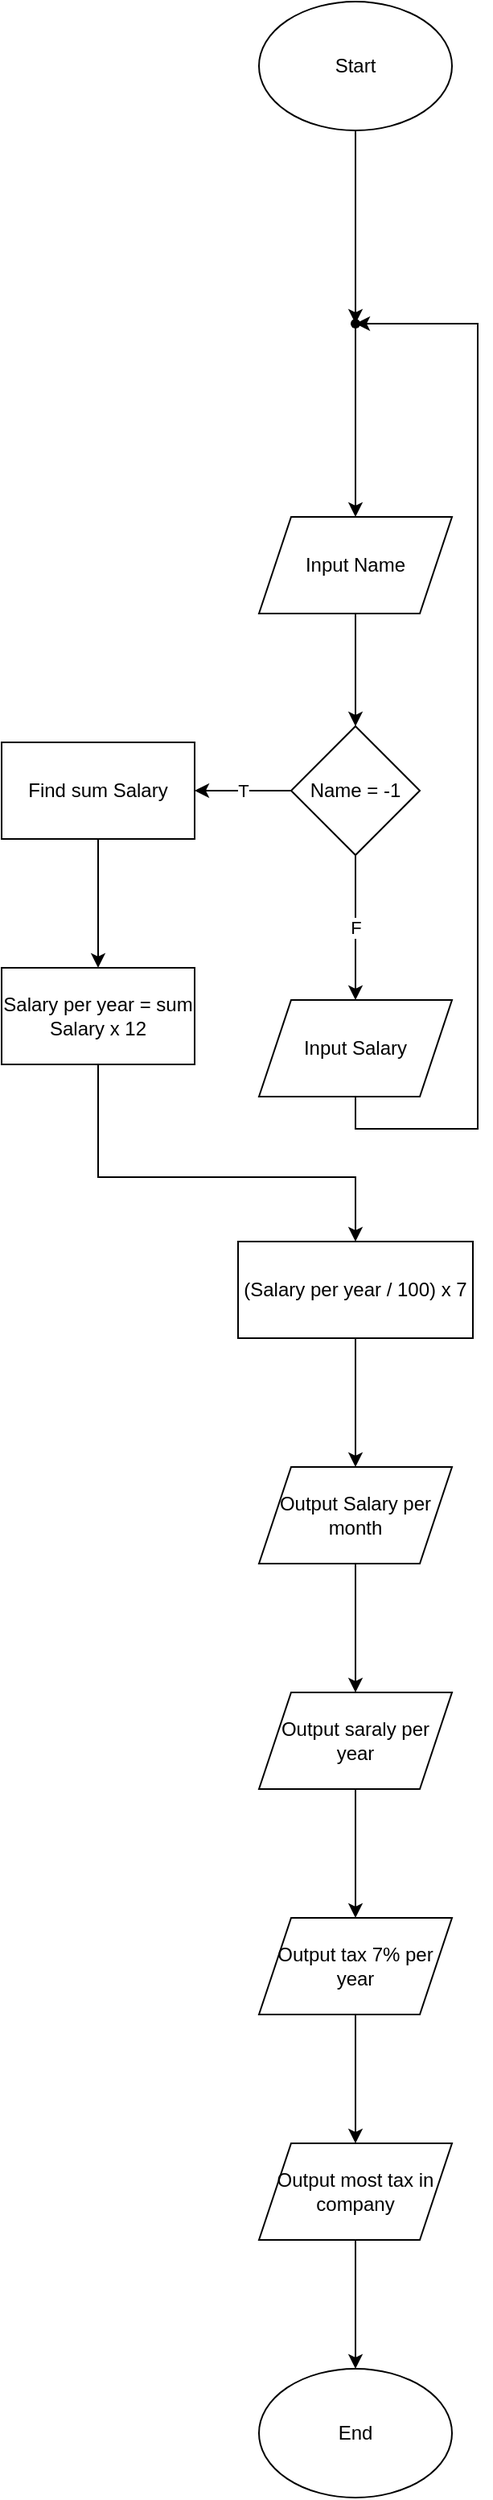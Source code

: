 <mxfile version="25.0.3">
  <diagram name="หน้า-1" id="-tAZmNmUwCQ4kip42ahF">
    <mxGraphModel dx="1050" dy="530" grid="1" gridSize="10" guides="1" tooltips="1" connect="1" arrows="1" fold="1" page="1" pageScale="1" pageWidth="827" pageHeight="1169" math="0" shadow="0">
      <root>
        <mxCell id="0" />
        <mxCell id="1" parent="0" />
        <mxCell id="hUMgBk2K90w1CFqSYlHH-2" value="" style="edgeStyle=orthogonalEdgeStyle;rounded=0;orthogonalLoop=1;jettySize=auto;html=1;" edge="1" parent="1" source="hUMgBk2K90w1CFqSYlHH-3" target="hUMgBk2K90w1CFqSYlHH-11">
          <mxGeometry relative="1" as="geometry" />
        </mxCell>
        <mxCell id="hUMgBk2K90w1CFqSYlHH-3" value="Start" style="ellipse;whiteSpace=wrap;html=1;" vertex="1" parent="1">
          <mxGeometry x="200" y="40" width="120" height="80" as="geometry" />
        </mxCell>
        <mxCell id="hUMgBk2K90w1CFqSYlHH-4" value="" style="edgeStyle=orthogonalEdgeStyle;rounded=0;orthogonalLoop=1;jettySize=auto;html=1;" edge="1" parent="1" source="hUMgBk2K90w1CFqSYlHH-5" target="hUMgBk2K90w1CFqSYlHH-8">
          <mxGeometry relative="1" as="geometry" />
        </mxCell>
        <mxCell id="hUMgBk2K90w1CFqSYlHH-5" value="Input Name" style="shape=parallelogram;perimeter=parallelogramPerimeter;whiteSpace=wrap;html=1;fixedSize=1;" vertex="1" parent="1">
          <mxGeometry x="200" y="360" width="120" height="60" as="geometry" />
        </mxCell>
        <mxCell id="hUMgBk2K90w1CFqSYlHH-6" value="F" style="edgeStyle=orthogonalEdgeStyle;rounded=0;orthogonalLoop=1;jettySize=auto;html=1;" edge="1" parent="1" source="hUMgBk2K90w1CFqSYlHH-8" target="hUMgBk2K90w1CFqSYlHH-9">
          <mxGeometry relative="1" as="geometry" />
        </mxCell>
        <mxCell id="hUMgBk2K90w1CFqSYlHH-7" value="T" style="edgeStyle=orthogonalEdgeStyle;rounded=0;orthogonalLoop=1;jettySize=auto;html=1;" edge="1" parent="1" source="hUMgBk2K90w1CFqSYlHH-8" target="hUMgBk2K90w1CFqSYlHH-14">
          <mxGeometry relative="1" as="geometry" />
        </mxCell>
        <mxCell id="hUMgBk2K90w1CFqSYlHH-8" value="Name = -1" style="rhombus;whiteSpace=wrap;html=1;" vertex="1" parent="1">
          <mxGeometry x="220" y="490" width="80" height="80" as="geometry" />
        </mxCell>
        <mxCell id="hUMgBk2K90w1CFqSYlHH-9" value="Input Salary" style="shape=parallelogram;perimeter=parallelogramPerimeter;whiteSpace=wrap;html=1;fixedSize=1;" vertex="1" parent="1">
          <mxGeometry x="200" y="660" width="120" height="60" as="geometry" />
        </mxCell>
        <mxCell id="hUMgBk2K90w1CFqSYlHH-10" value="" style="edgeStyle=orthogonalEdgeStyle;rounded=0;orthogonalLoop=1;jettySize=auto;html=1;" edge="1" parent="1" source="hUMgBk2K90w1CFqSYlHH-11" target="hUMgBk2K90w1CFqSYlHH-5">
          <mxGeometry relative="1" as="geometry" />
        </mxCell>
        <mxCell id="hUMgBk2K90w1CFqSYlHH-11" value="" style="shape=waypoint;sketch=0;size=6;pointerEvents=1;points=[];fillColor=default;resizable=0;rotatable=0;perimeter=centerPerimeter;snapToPoint=1;" vertex="1" parent="1">
          <mxGeometry x="250" y="230" width="20" height="20" as="geometry" />
        </mxCell>
        <mxCell id="hUMgBk2K90w1CFqSYlHH-12" style="edgeStyle=orthogonalEdgeStyle;rounded=0;orthogonalLoop=1;jettySize=auto;html=1;exitX=0.5;exitY=1;exitDx=0;exitDy=0;entryX=0.86;entryY=0.46;entryDx=0;entryDy=0;entryPerimeter=0;" edge="1" parent="1" source="hUMgBk2K90w1CFqSYlHH-9" target="hUMgBk2K90w1CFqSYlHH-11">
          <mxGeometry relative="1" as="geometry">
            <Array as="points">
              <mxPoint x="260" y="740" />
              <mxPoint x="336" y="740" />
              <mxPoint x="336" y="240" />
            </Array>
          </mxGeometry>
        </mxCell>
        <mxCell id="hUMgBk2K90w1CFqSYlHH-13" value="" style="edgeStyle=orthogonalEdgeStyle;rounded=0;orthogonalLoop=1;jettySize=auto;html=1;" edge="1" parent="1" source="hUMgBk2K90w1CFqSYlHH-14" target="hUMgBk2K90w1CFqSYlHH-16">
          <mxGeometry relative="1" as="geometry" />
        </mxCell>
        <mxCell id="hUMgBk2K90w1CFqSYlHH-14" value="Find sum Salary" style="whiteSpace=wrap;html=1;" vertex="1" parent="1">
          <mxGeometry x="40" y="500" width="120" height="60" as="geometry" />
        </mxCell>
        <mxCell id="hUMgBk2K90w1CFqSYlHH-15" value="" style="edgeStyle=orthogonalEdgeStyle;rounded=0;orthogonalLoop=1;jettySize=auto;html=1;" edge="1" parent="1" source="hUMgBk2K90w1CFqSYlHH-16" target="hUMgBk2K90w1CFqSYlHH-18">
          <mxGeometry relative="1" as="geometry">
            <Array as="points">
              <mxPoint x="100" y="770" />
              <mxPoint x="260" y="770" />
            </Array>
          </mxGeometry>
        </mxCell>
        <mxCell id="hUMgBk2K90w1CFqSYlHH-16" value="Salary per year = sum Salary x 12" style="whiteSpace=wrap;html=1;" vertex="1" parent="1">
          <mxGeometry x="40" y="640" width="120" height="60" as="geometry" />
        </mxCell>
        <mxCell id="hUMgBk2K90w1CFqSYlHH-17" value="" style="edgeStyle=orthogonalEdgeStyle;rounded=0;orthogonalLoop=1;jettySize=auto;html=1;" edge="1" parent="1" source="hUMgBk2K90w1CFqSYlHH-18" target="hUMgBk2K90w1CFqSYlHH-20">
          <mxGeometry relative="1" as="geometry" />
        </mxCell>
        <mxCell id="hUMgBk2K90w1CFqSYlHH-18" value="(Salary per year / 100) x 7" style="whiteSpace=wrap;html=1;" vertex="1" parent="1">
          <mxGeometry x="187" y="810" width="146" height="60" as="geometry" />
        </mxCell>
        <mxCell id="hUMgBk2K90w1CFqSYlHH-19" value="" style="edgeStyle=orthogonalEdgeStyle;rounded=0;orthogonalLoop=1;jettySize=auto;html=1;" edge="1" parent="1" source="hUMgBk2K90w1CFqSYlHH-20" target="hUMgBk2K90w1CFqSYlHH-22">
          <mxGeometry relative="1" as="geometry" />
        </mxCell>
        <mxCell id="hUMgBk2K90w1CFqSYlHH-20" value="Output Salary per month" style="shape=parallelogram;perimeter=parallelogramPerimeter;whiteSpace=wrap;html=1;fixedSize=1;" vertex="1" parent="1">
          <mxGeometry x="200" y="950" width="120" height="60" as="geometry" />
        </mxCell>
        <mxCell id="hUMgBk2K90w1CFqSYlHH-21" value="" style="edgeStyle=orthogonalEdgeStyle;rounded=0;orthogonalLoop=1;jettySize=auto;html=1;" edge="1" parent="1" source="hUMgBk2K90w1CFqSYlHH-22" target="hUMgBk2K90w1CFqSYlHH-24">
          <mxGeometry relative="1" as="geometry" />
        </mxCell>
        <mxCell id="hUMgBk2K90w1CFqSYlHH-22" value="Output saraly per year" style="shape=parallelogram;perimeter=parallelogramPerimeter;whiteSpace=wrap;html=1;fixedSize=1;" vertex="1" parent="1">
          <mxGeometry x="200" y="1090" width="120" height="60" as="geometry" />
        </mxCell>
        <mxCell id="hUMgBk2K90w1CFqSYlHH-23" value="" style="edgeStyle=orthogonalEdgeStyle;rounded=0;orthogonalLoop=1;jettySize=auto;html=1;" edge="1" parent="1" source="hUMgBk2K90w1CFqSYlHH-24" target="hUMgBk2K90w1CFqSYlHH-26">
          <mxGeometry relative="1" as="geometry" />
        </mxCell>
        <mxCell id="hUMgBk2K90w1CFqSYlHH-24" value="Output tax 7% per year" style="shape=parallelogram;perimeter=parallelogramPerimeter;whiteSpace=wrap;html=1;fixedSize=1;" vertex="1" parent="1">
          <mxGeometry x="200" y="1230" width="120" height="60" as="geometry" />
        </mxCell>
        <mxCell id="hUMgBk2K90w1CFqSYlHH-25" value="" style="edgeStyle=orthogonalEdgeStyle;rounded=0;orthogonalLoop=1;jettySize=auto;html=1;" edge="1" parent="1" source="hUMgBk2K90w1CFqSYlHH-26" target="hUMgBk2K90w1CFqSYlHH-27">
          <mxGeometry relative="1" as="geometry" />
        </mxCell>
        <mxCell id="hUMgBk2K90w1CFqSYlHH-26" value="Output most tax in company" style="shape=parallelogram;perimeter=parallelogramPerimeter;whiteSpace=wrap;html=1;fixedSize=1;" vertex="1" parent="1">
          <mxGeometry x="200" y="1370" width="120" height="60" as="geometry" />
        </mxCell>
        <mxCell id="hUMgBk2K90w1CFqSYlHH-27" value="End" style="ellipse;whiteSpace=wrap;html=1;" vertex="1" parent="1">
          <mxGeometry x="200" y="1510" width="120" height="80" as="geometry" />
        </mxCell>
      </root>
    </mxGraphModel>
  </diagram>
</mxfile>
